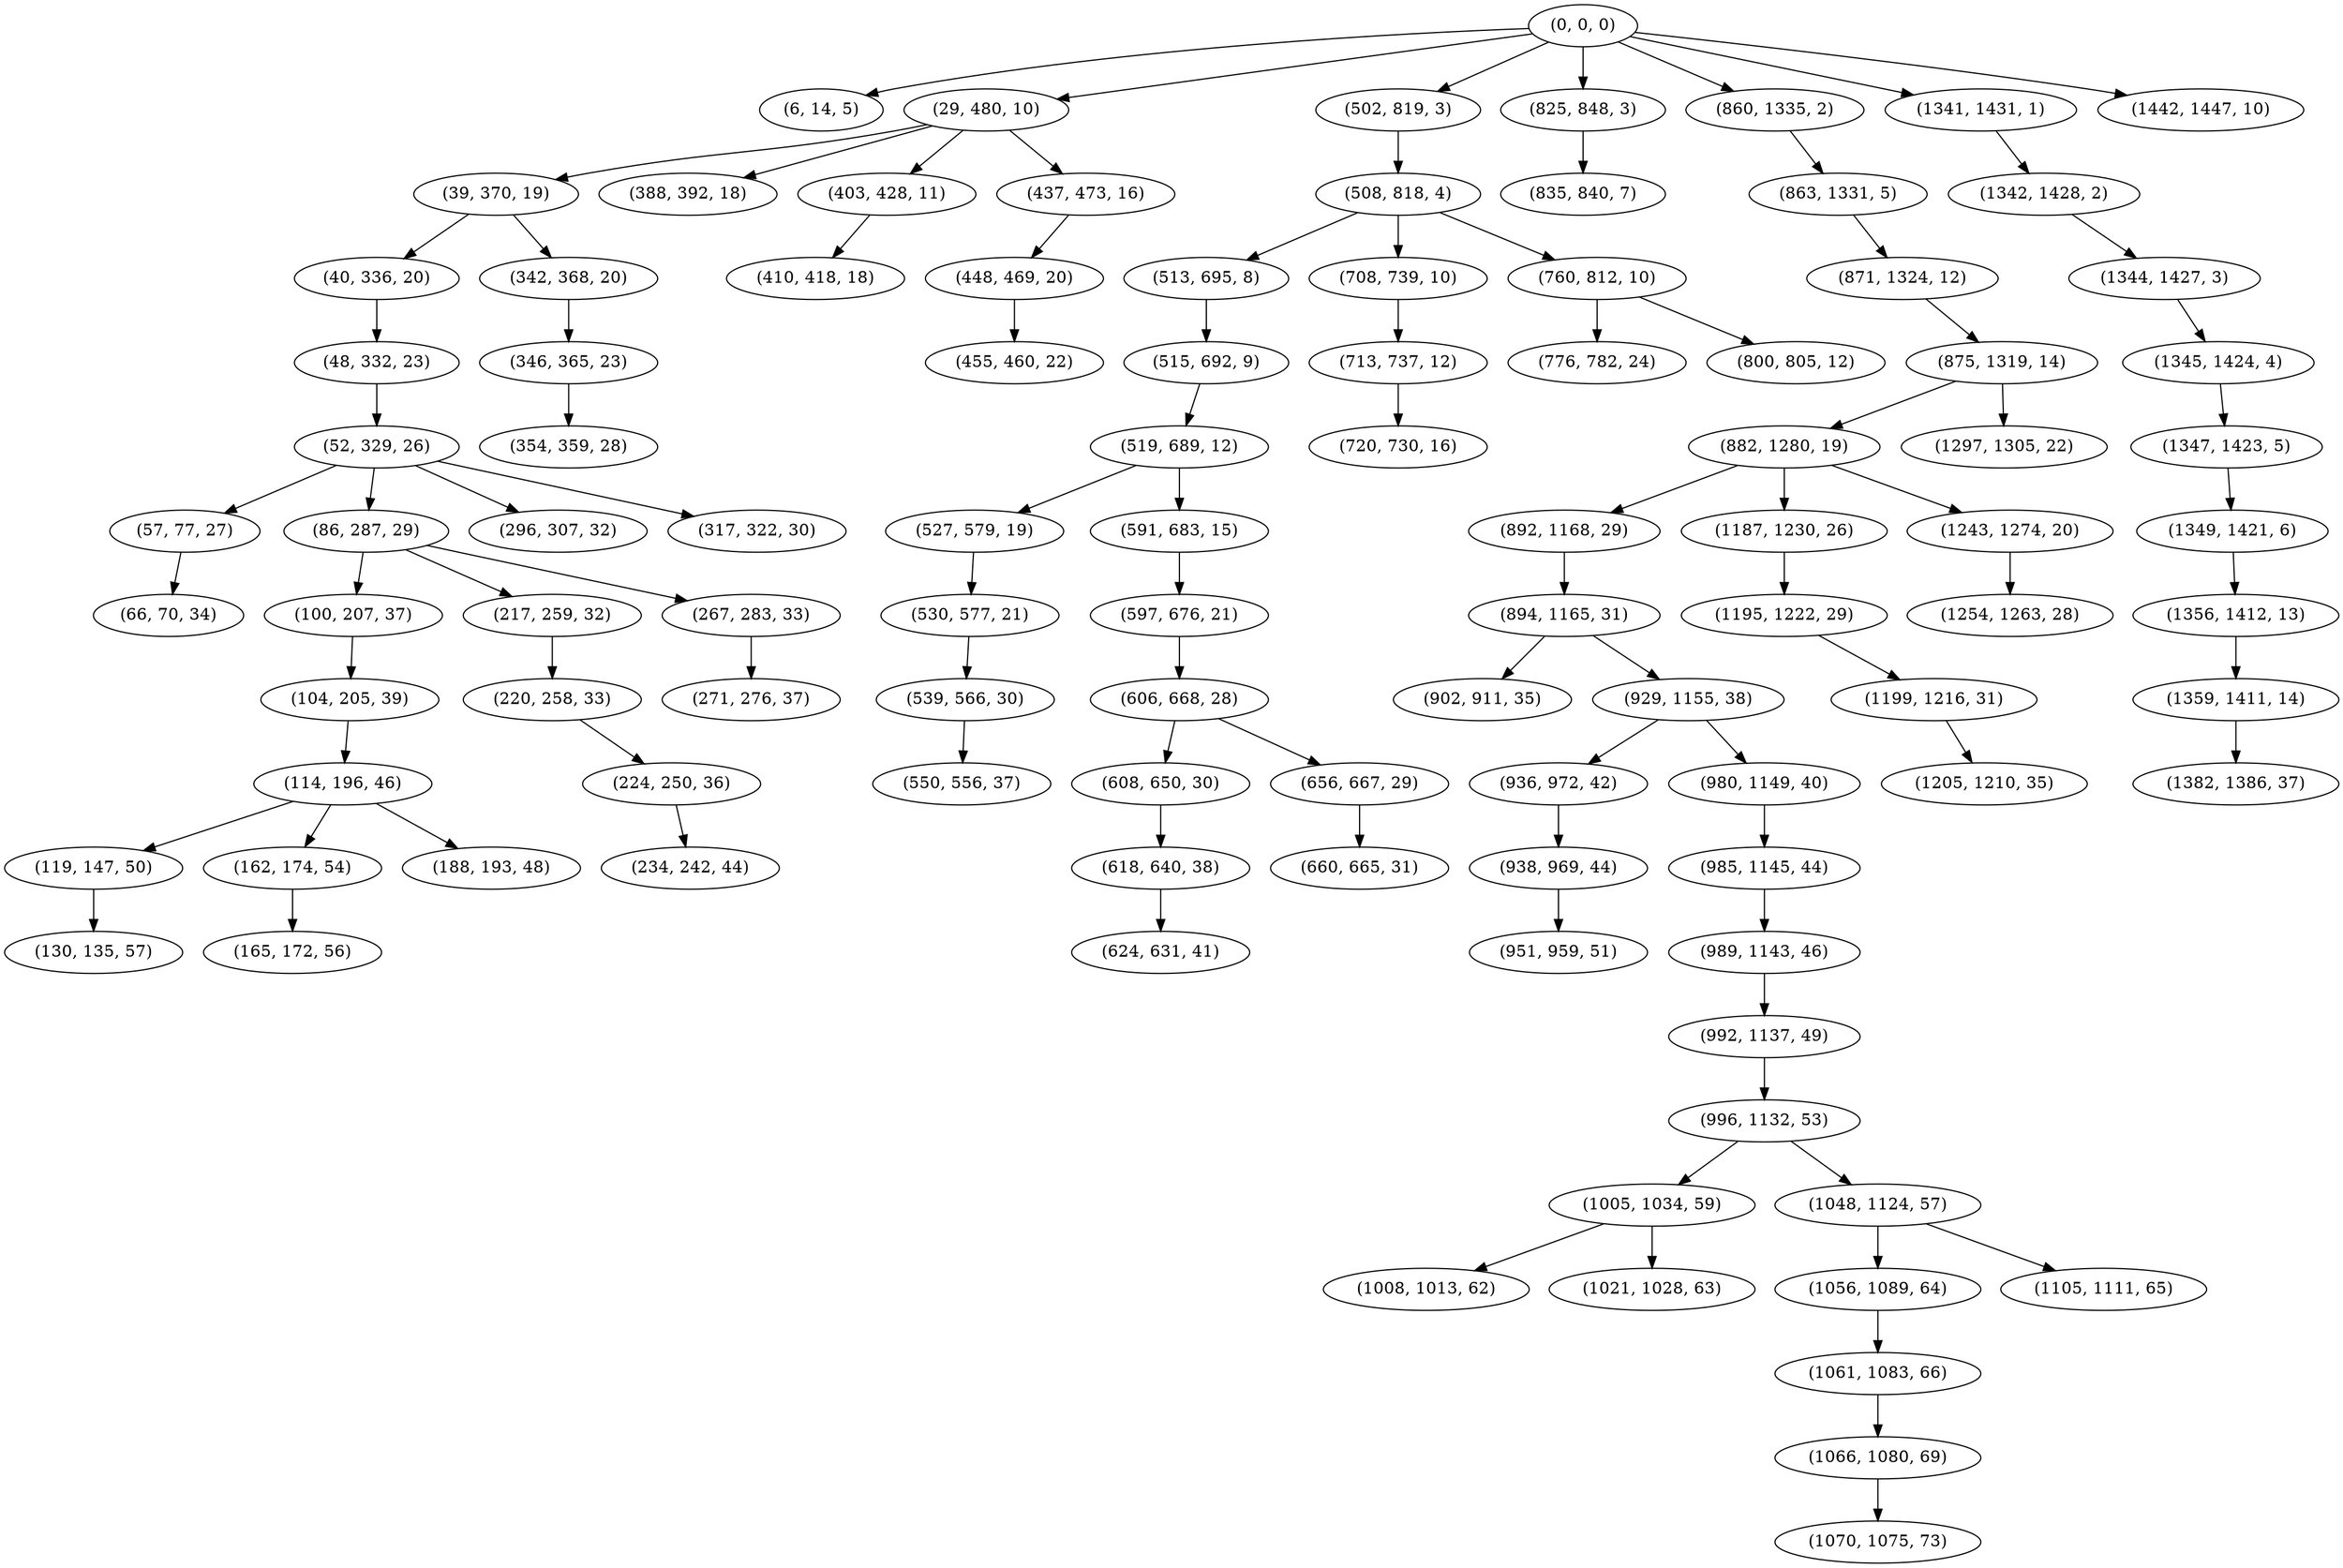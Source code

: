 digraph tree {
    "(0, 0, 0)";
    "(6, 14, 5)";
    "(29, 480, 10)";
    "(39, 370, 19)";
    "(40, 336, 20)";
    "(48, 332, 23)";
    "(52, 329, 26)";
    "(57, 77, 27)";
    "(66, 70, 34)";
    "(86, 287, 29)";
    "(100, 207, 37)";
    "(104, 205, 39)";
    "(114, 196, 46)";
    "(119, 147, 50)";
    "(130, 135, 57)";
    "(162, 174, 54)";
    "(165, 172, 56)";
    "(188, 193, 48)";
    "(217, 259, 32)";
    "(220, 258, 33)";
    "(224, 250, 36)";
    "(234, 242, 44)";
    "(267, 283, 33)";
    "(271, 276, 37)";
    "(296, 307, 32)";
    "(317, 322, 30)";
    "(342, 368, 20)";
    "(346, 365, 23)";
    "(354, 359, 28)";
    "(388, 392, 18)";
    "(403, 428, 11)";
    "(410, 418, 18)";
    "(437, 473, 16)";
    "(448, 469, 20)";
    "(455, 460, 22)";
    "(502, 819, 3)";
    "(508, 818, 4)";
    "(513, 695, 8)";
    "(515, 692, 9)";
    "(519, 689, 12)";
    "(527, 579, 19)";
    "(530, 577, 21)";
    "(539, 566, 30)";
    "(550, 556, 37)";
    "(591, 683, 15)";
    "(597, 676, 21)";
    "(606, 668, 28)";
    "(608, 650, 30)";
    "(618, 640, 38)";
    "(624, 631, 41)";
    "(656, 667, 29)";
    "(660, 665, 31)";
    "(708, 739, 10)";
    "(713, 737, 12)";
    "(720, 730, 16)";
    "(760, 812, 10)";
    "(776, 782, 24)";
    "(800, 805, 12)";
    "(825, 848, 3)";
    "(835, 840, 7)";
    "(860, 1335, 2)";
    "(863, 1331, 5)";
    "(871, 1324, 12)";
    "(875, 1319, 14)";
    "(882, 1280, 19)";
    "(892, 1168, 29)";
    "(894, 1165, 31)";
    "(902, 911, 35)";
    "(929, 1155, 38)";
    "(936, 972, 42)";
    "(938, 969, 44)";
    "(951, 959, 51)";
    "(980, 1149, 40)";
    "(985, 1145, 44)";
    "(989, 1143, 46)";
    "(992, 1137, 49)";
    "(996, 1132, 53)";
    "(1005, 1034, 59)";
    "(1008, 1013, 62)";
    "(1021, 1028, 63)";
    "(1048, 1124, 57)";
    "(1056, 1089, 64)";
    "(1061, 1083, 66)";
    "(1066, 1080, 69)";
    "(1070, 1075, 73)";
    "(1105, 1111, 65)";
    "(1187, 1230, 26)";
    "(1195, 1222, 29)";
    "(1199, 1216, 31)";
    "(1205, 1210, 35)";
    "(1243, 1274, 20)";
    "(1254, 1263, 28)";
    "(1297, 1305, 22)";
    "(1341, 1431, 1)";
    "(1342, 1428, 2)";
    "(1344, 1427, 3)";
    "(1345, 1424, 4)";
    "(1347, 1423, 5)";
    "(1349, 1421, 6)";
    "(1356, 1412, 13)";
    "(1359, 1411, 14)";
    "(1382, 1386, 37)";
    "(1442, 1447, 10)";
    "(0, 0, 0)" -> "(6, 14, 5)";
    "(0, 0, 0)" -> "(29, 480, 10)";
    "(0, 0, 0)" -> "(502, 819, 3)";
    "(0, 0, 0)" -> "(825, 848, 3)";
    "(0, 0, 0)" -> "(860, 1335, 2)";
    "(0, 0, 0)" -> "(1341, 1431, 1)";
    "(0, 0, 0)" -> "(1442, 1447, 10)";
    "(29, 480, 10)" -> "(39, 370, 19)";
    "(29, 480, 10)" -> "(388, 392, 18)";
    "(29, 480, 10)" -> "(403, 428, 11)";
    "(29, 480, 10)" -> "(437, 473, 16)";
    "(39, 370, 19)" -> "(40, 336, 20)";
    "(39, 370, 19)" -> "(342, 368, 20)";
    "(40, 336, 20)" -> "(48, 332, 23)";
    "(48, 332, 23)" -> "(52, 329, 26)";
    "(52, 329, 26)" -> "(57, 77, 27)";
    "(52, 329, 26)" -> "(86, 287, 29)";
    "(52, 329, 26)" -> "(296, 307, 32)";
    "(52, 329, 26)" -> "(317, 322, 30)";
    "(57, 77, 27)" -> "(66, 70, 34)";
    "(86, 287, 29)" -> "(100, 207, 37)";
    "(86, 287, 29)" -> "(217, 259, 32)";
    "(86, 287, 29)" -> "(267, 283, 33)";
    "(100, 207, 37)" -> "(104, 205, 39)";
    "(104, 205, 39)" -> "(114, 196, 46)";
    "(114, 196, 46)" -> "(119, 147, 50)";
    "(114, 196, 46)" -> "(162, 174, 54)";
    "(114, 196, 46)" -> "(188, 193, 48)";
    "(119, 147, 50)" -> "(130, 135, 57)";
    "(162, 174, 54)" -> "(165, 172, 56)";
    "(217, 259, 32)" -> "(220, 258, 33)";
    "(220, 258, 33)" -> "(224, 250, 36)";
    "(224, 250, 36)" -> "(234, 242, 44)";
    "(267, 283, 33)" -> "(271, 276, 37)";
    "(342, 368, 20)" -> "(346, 365, 23)";
    "(346, 365, 23)" -> "(354, 359, 28)";
    "(403, 428, 11)" -> "(410, 418, 18)";
    "(437, 473, 16)" -> "(448, 469, 20)";
    "(448, 469, 20)" -> "(455, 460, 22)";
    "(502, 819, 3)" -> "(508, 818, 4)";
    "(508, 818, 4)" -> "(513, 695, 8)";
    "(508, 818, 4)" -> "(708, 739, 10)";
    "(508, 818, 4)" -> "(760, 812, 10)";
    "(513, 695, 8)" -> "(515, 692, 9)";
    "(515, 692, 9)" -> "(519, 689, 12)";
    "(519, 689, 12)" -> "(527, 579, 19)";
    "(519, 689, 12)" -> "(591, 683, 15)";
    "(527, 579, 19)" -> "(530, 577, 21)";
    "(530, 577, 21)" -> "(539, 566, 30)";
    "(539, 566, 30)" -> "(550, 556, 37)";
    "(591, 683, 15)" -> "(597, 676, 21)";
    "(597, 676, 21)" -> "(606, 668, 28)";
    "(606, 668, 28)" -> "(608, 650, 30)";
    "(606, 668, 28)" -> "(656, 667, 29)";
    "(608, 650, 30)" -> "(618, 640, 38)";
    "(618, 640, 38)" -> "(624, 631, 41)";
    "(656, 667, 29)" -> "(660, 665, 31)";
    "(708, 739, 10)" -> "(713, 737, 12)";
    "(713, 737, 12)" -> "(720, 730, 16)";
    "(760, 812, 10)" -> "(776, 782, 24)";
    "(760, 812, 10)" -> "(800, 805, 12)";
    "(825, 848, 3)" -> "(835, 840, 7)";
    "(860, 1335, 2)" -> "(863, 1331, 5)";
    "(863, 1331, 5)" -> "(871, 1324, 12)";
    "(871, 1324, 12)" -> "(875, 1319, 14)";
    "(875, 1319, 14)" -> "(882, 1280, 19)";
    "(875, 1319, 14)" -> "(1297, 1305, 22)";
    "(882, 1280, 19)" -> "(892, 1168, 29)";
    "(882, 1280, 19)" -> "(1187, 1230, 26)";
    "(882, 1280, 19)" -> "(1243, 1274, 20)";
    "(892, 1168, 29)" -> "(894, 1165, 31)";
    "(894, 1165, 31)" -> "(902, 911, 35)";
    "(894, 1165, 31)" -> "(929, 1155, 38)";
    "(929, 1155, 38)" -> "(936, 972, 42)";
    "(929, 1155, 38)" -> "(980, 1149, 40)";
    "(936, 972, 42)" -> "(938, 969, 44)";
    "(938, 969, 44)" -> "(951, 959, 51)";
    "(980, 1149, 40)" -> "(985, 1145, 44)";
    "(985, 1145, 44)" -> "(989, 1143, 46)";
    "(989, 1143, 46)" -> "(992, 1137, 49)";
    "(992, 1137, 49)" -> "(996, 1132, 53)";
    "(996, 1132, 53)" -> "(1005, 1034, 59)";
    "(996, 1132, 53)" -> "(1048, 1124, 57)";
    "(1005, 1034, 59)" -> "(1008, 1013, 62)";
    "(1005, 1034, 59)" -> "(1021, 1028, 63)";
    "(1048, 1124, 57)" -> "(1056, 1089, 64)";
    "(1048, 1124, 57)" -> "(1105, 1111, 65)";
    "(1056, 1089, 64)" -> "(1061, 1083, 66)";
    "(1061, 1083, 66)" -> "(1066, 1080, 69)";
    "(1066, 1080, 69)" -> "(1070, 1075, 73)";
    "(1187, 1230, 26)" -> "(1195, 1222, 29)";
    "(1195, 1222, 29)" -> "(1199, 1216, 31)";
    "(1199, 1216, 31)" -> "(1205, 1210, 35)";
    "(1243, 1274, 20)" -> "(1254, 1263, 28)";
    "(1341, 1431, 1)" -> "(1342, 1428, 2)";
    "(1342, 1428, 2)" -> "(1344, 1427, 3)";
    "(1344, 1427, 3)" -> "(1345, 1424, 4)";
    "(1345, 1424, 4)" -> "(1347, 1423, 5)";
    "(1347, 1423, 5)" -> "(1349, 1421, 6)";
    "(1349, 1421, 6)" -> "(1356, 1412, 13)";
    "(1356, 1412, 13)" -> "(1359, 1411, 14)";
    "(1359, 1411, 14)" -> "(1382, 1386, 37)";
}
